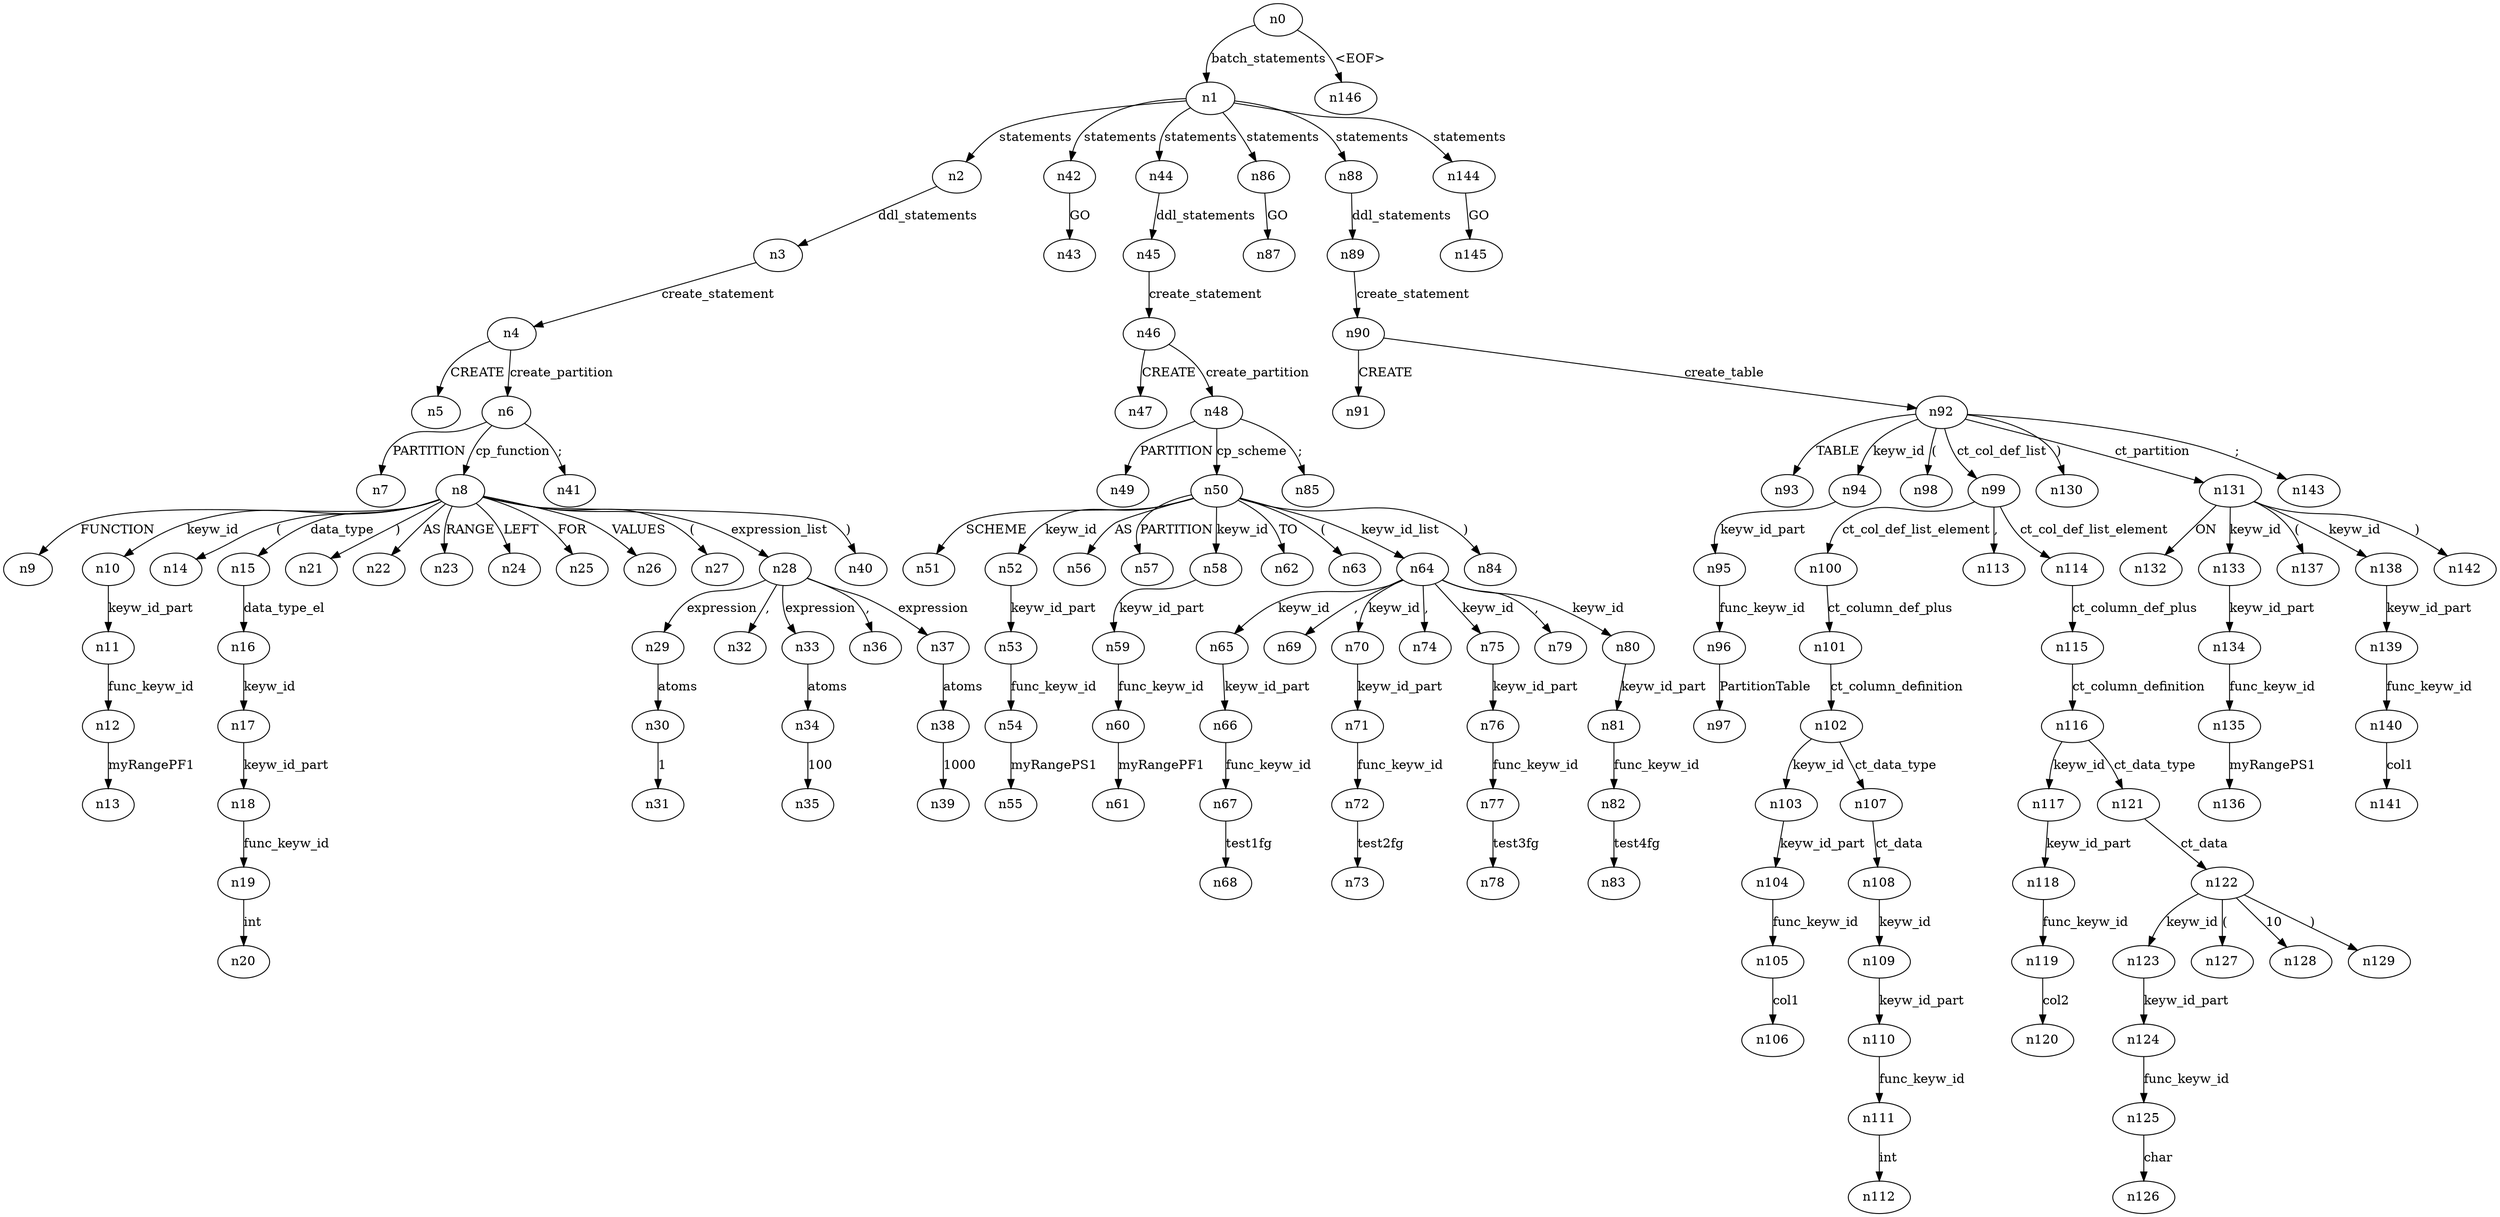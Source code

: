 digraph ParseTree {
  n0 -> n1 [label="batch_statements"];
  n1 -> n2 [label="statements"];
  n2 -> n3 [label="ddl_statements"];
  n3 -> n4 [label="create_statement"];
  n4 -> n5 [label="CREATE"];
  n4 -> n6 [label="create_partition"];
  n6 -> n7 [label="PARTITION"];
  n6 -> n8 [label="cp_function"];
  n8 -> n9 [label="FUNCTION"];
  n8 -> n10 [label="keyw_id"];
  n10 -> n11 [label="keyw_id_part"];
  n11 -> n12 [label="func_keyw_id"];
  n12 -> n13 [label="myRangePF1"];
  n8 -> n14 [label="("];
  n8 -> n15 [label="data_type"];
  n15 -> n16 [label="data_type_el"];
  n16 -> n17 [label="keyw_id"];
  n17 -> n18 [label="keyw_id_part"];
  n18 -> n19 [label="func_keyw_id"];
  n19 -> n20 [label="int"];
  n8 -> n21 [label=")"];
  n8 -> n22 [label="AS"];
  n8 -> n23 [label="RANGE"];
  n8 -> n24 [label="LEFT"];
  n8 -> n25 [label="FOR"];
  n8 -> n26 [label="VALUES"];
  n8 -> n27 [label="("];
  n8 -> n28 [label="expression_list"];
  n28 -> n29 [label="expression"];
  n29 -> n30 [label="atoms"];
  n30 -> n31 [label="1"];
  n28 -> n32 [label=","];
  n28 -> n33 [label="expression"];
  n33 -> n34 [label="atoms"];
  n34 -> n35 [label="100"];
  n28 -> n36 [label=","];
  n28 -> n37 [label="expression"];
  n37 -> n38 [label="atoms"];
  n38 -> n39 [label="1000"];
  n8 -> n40 [label=")"];
  n6 -> n41 [label=";"];
  n1 -> n42 [label="statements"];
  n42 -> n43 [label="GO"];
  n1 -> n44 [label="statements"];
  n44 -> n45 [label="ddl_statements"];
  n45 -> n46 [label="create_statement"];
  n46 -> n47 [label="CREATE"];
  n46 -> n48 [label="create_partition"];
  n48 -> n49 [label="PARTITION"];
  n48 -> n50 [label="cp_scheme"];
  n50 -> n51 [label="SCHEME"];
  n50 -> n52 [label="keyw_id"];
  n52 -> n53 [label="keyw_id_part"];
  n53 -> n54 [label="func_keyw_id"];
  n54 -> n55 [label="myRangePS1"];
  n50 -> n56 [label="AS"];
  n50 -> n57 [label="PARTITION"];
  n50 -> n58 [label="keyw_id"];
  n58 -> n59 [label="keyw_id_part"];
  n59 -> n60 [label="func_keyw_id"];
  n60 -> n61 [label="myRangePF1"];
  n50 -> n62 [label="TO"];
  n50 -> n63 [label="("];
  n50 -> n64 [label="keyw_id_list"];
  n64 -> n65 [label="keyw_id"];
  n65 -> n66 [label="keyw_id_part"];
  n66 -> n67 [label="func_keyw_id"];
  n67 -> n68 [label="test1fg"];
  n64 -> n69 [label=","];
  n64 -> n70 [label="keyw_id"];
  n70 -> n71 [label="keyw_id_part"];
  n71 -> n72 [label="func_keyw_id"];
  n72 -> n73 [label="test2fg"];
  n64 -> n74 [label=","];
  n64 -> n75 [label="keyw_id"];
  n75 -> n76 [label="keyw_id_part"];
  n76 -> n77 [label="func_keyw_id"];
  n77 -> n78 [label="test3fg"];
  n64 -> n79 [label=","];
  n64 -> n80 [label="keyw_id"];
  n80 -> n81 [label="keyw_id_part"];
  n81 -> n82 [label="func_keyw_id"];
  n82 -> n83 [label="test4fg"];
  n50 -> n84 [label=")"];
  n48 -> n85 [label=";"];
  n1 -> n86 [label="statements"];
  n86 -> n87 [label="GO"];
  n1 -> n88 [label="statements"];
  n88 -> n89 [label="ddl_statements"];
  n89 -> n90 [label="create_statement"];
  n90 -> n91 [label="CREATE"];
  n90 -> n92 [label="create_table"];
  n92 -> n93 [label="TABLE"];
  n92 -> n94 [label="keyw_id"];
  n94 -> n95 [label="keyw_id_part"];
  n95 -> n96 [label="func_keyw_id"];
  n96 -> n97 [label="PartitionTable"];
  n92 -> n98 [label="("];
  n92 -> n99 [label="ct_col_def_list"];
  n99 -> n100 [label="ct_col_def_list_element"];
  n100 -> n101 [label="ct_column_def_plus"];
  n101 -> n102 [label="ct_column_definition"];
  n102 -> n103 [label="keyw_id"];
  n103 -> n104 [label="keyw_id_part"];
  n104 -> n105 [label="func_keyw_id"];
  n105 -> n106 [label="col1"];
  n102 -> n107 [label="ct_data_type"];
  n107 -> n108 [label="ct_data"];
  n108 -> n109 [label="keyw_id"];
  n109 -> n110 [label="keyw_id_part"];
  n110 -> n111 [label="func_keyw_id"];
  n111 -> n112 [label="int"];
  n99 -> n113 [label=","];
  n99 -> n114 [label="ct_col_def_list_element"];
  n114 -> n115 [label="ct_column_def_plus"];
  n115 -> n116 [label="ct_column_definition"];
  n116 -> n117 [label="keyw_id"];
  n117 -> n118 [label="keyw_id_part"];
  n118 -> n119 [label="func_keyw_id"];
  n119 -> n120 [label="col2"];
  n116 -> n121 [label="ct_data_type"];
  n121 -> n122 [label="ct_data"];
  n122 -> n123 [label="keyw_id"];
  n123 -> n124 [label="keyw_id_part"];
  n124 -> n125 [label="func_keyw_id"];
  n125 -> n126 [label="char"];
  n122 -> n127 [label="("];
  n122 -> n128 [label="10"];
  n122 -> n129 [label=")"];
  n92 -> n130 [label=")"];
  n92 -> n131 [label="ct_partition"];
  n131 -> n132 [label="ON"];
  n131 -> n133 [label="keyw_id"];
  n133 -> n134 [label="keyw_id_part"];
  n134 -> n135 [label="func_keyw_id"];
  n135 -> n136 [label="myRangePS1"];
  n131 -> n137 [label="("];
  n131 -> n138 [label="keyw_id"];
  n138 -> n139 [label="keyw_id_part"];
  n139 -> n140 [label="func_keyw_id"];
  n140 -> n141 [label="col1"];
  n131 -> n142 [label=")"];
  n92 -> n143 [label=";"];
  n1 -> n144 [label="statements"];
  n144 -> n145 [label="GO"];
  n0 -> n146 [label="<EOF>"];
}